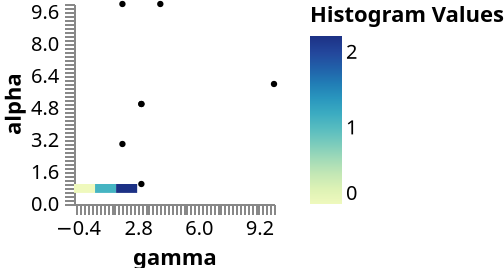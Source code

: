 {
  "$schema": "https://vega.github.io/schema/vega/v5.json",
  "width": 100,
  "height": 100,
  "data": [
      {
      "name": "points",
      "values": [
          {"gamma": 2, "alpha": 10},
          {"gamma": 3, "alpha": 5},
          {"gamma": 3, "alpha": 5},
          {"gamma": 10, "alpha": 6},
          {"gamma": 2, "alpha": 3},
          {"gamma": 4, "alpha": 10},
          {"gamma": 3, "alpha": 1}
        ]
      },
    {
      "name": "mesh",
      "values": [
        {"x_start":-0.5555555556,"x_end":0.5555555556,"y_start":0.5555555556, "y_end": 1, "__count":0.0},
        {"x_start":0.5555555556,"x_end":1.6666666667,"y_start":0.5555555556, "y_end": 1, "__count":1.1111111111},
        {"x_start":1.6666666667,"x_end":2.7777777778,"y_start":0.5555555556, "y_end": 1, "__count":2.2222222222}
        ]
    }
  ],
  "marks": [
    {
      "name": "marks",
      "type": "rect",
      "style": ["rect"],
      "from": {"data": "mesh"},
      "encode": {
        "update": {
          "fill": {"scale": "color", "field": "__count"},
          "x2": {
            "scale": "x",
            "field": "x_start"
          },
          "x": {
            "scale": "x",
            "field": "x_end"
          },
          "y2": {
            "scale": "y",
            "field": "y_start"
          },
          "y": {
            "scale": "y",
            "field": "y_end"
          }
        }
      }
    },
        {
      "type": "symbol",
      "from": {"data": "points"},
      "encode": {
        "enter": {
          "fillOpacity": {"value": 1},
          "fill": {"value": "black"}
        },
        "update": {
          "x": {"scale": "x", "field" : "gamma"},
          "y": {"scale": "y", "field" : "alpha"},
          "size": {"value": 10}
        }
      }
    }
  ],
  "scales": [
    {
      "name": "x",
      "type": "linear",
      "domain": 
      {"fields": [
        {"data": "points", "field": "gamma"},
        {"data": "mesh", "field": "x_start"},
        {"data": "mesh", "field": "y_end"}]},
      "range": [0, {"signal": "width"}]
    },
    {
      "name": "y",
      "type": "linear",
      "domain":
      {"fields": [
        {"data": "points", "field": "alpha"},
        {"data": "mesh", "field": "y_start"},
        {"data": "mesh", "field": "y_end"}]},
      "range": [{"signal": "height"}, 0]
    },
    {
      "name": "color",
      "type": "linear",
      "domain": {"data": "mesh", "field": "__count"},
      "range": "heatmap",
      "interpolate": "hcl",
      "zero": true
    }
  ],
  "axes": [
    {
      "scale": "x",
      "orient": "bottom",
      "title": "gamma",
      "labelOverlap": true,
      "tickCount": {"signal": "ceil(width/3)"}
    },
    {
      "scale": "y",
      "orient": "left",
      "title": "alpha",
      "labelOverlap": true,
      "tickCount": {"signal": "ceil(height/3)"}
    }
  ],
  "legends": [
    {
      "fill": "color",
      "gradientLength": {"signal": "height - 16"},
      "title": "Histogram Values"
    }
  ]
}
